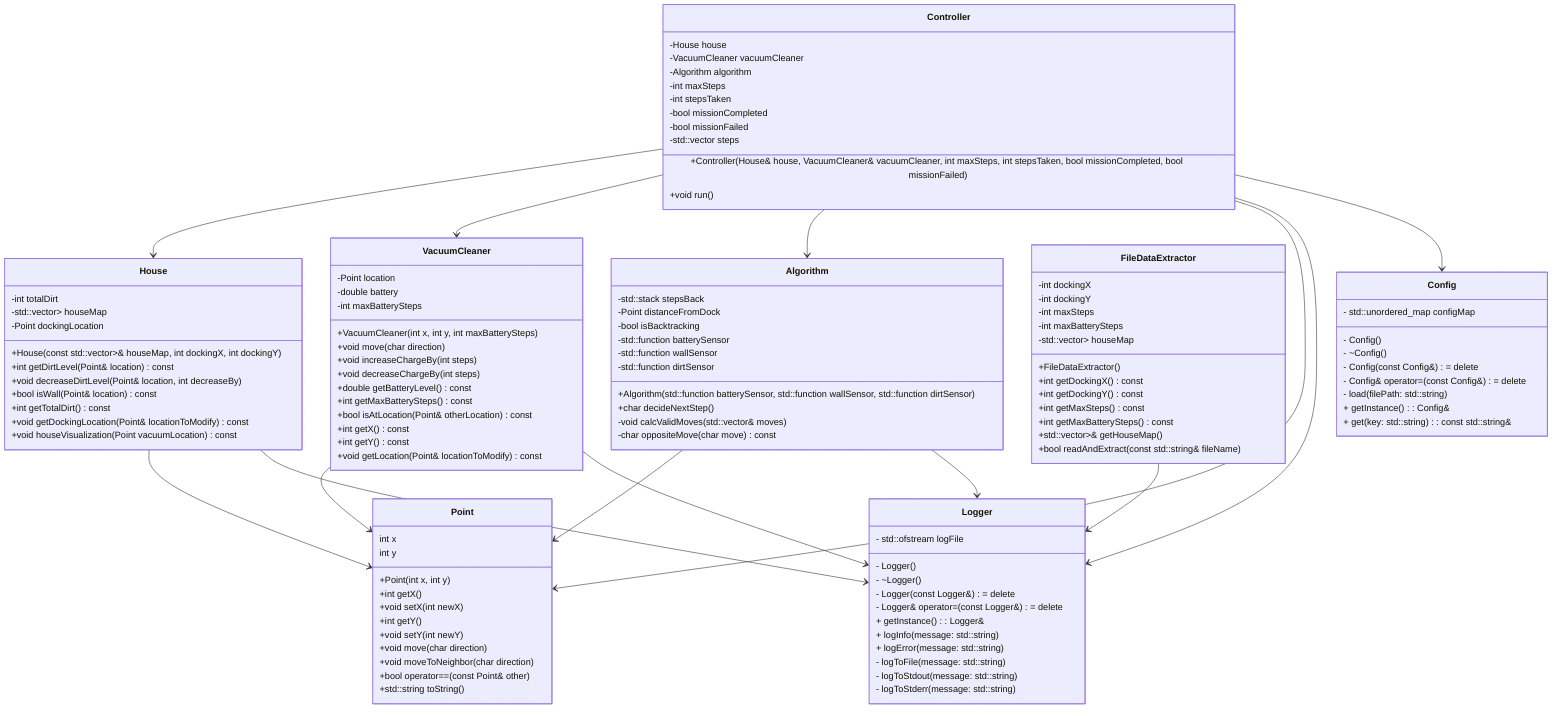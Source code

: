classDiagram
    class Algorithm {
        +Algorithm(std::function<double()> batterySensor, std::function<bool(char)> wallSensor, std::function<int(char)> dirtSensor)
        +char decideNextStep()
        -void calcValidMoves(std::vector<char>& moves)
        -char oppositeMove(char move) const
        -std::stack<char> stepsBack
        -Point distanceFromDock
        -bool isBacktracking
        -std::function<double> batterySensor
        -std::function<bool,char> wallSensor
        -std::function<int,char> dirtSensor
    }

    class Point {
        int x
        int y
        +Point(int x, int y)
        +int getX()
        +void setX(int newX)
        +int getY()
        +void setY(int newY)
        +void move(char direction)
        +void moveToNeighbor(char direction)
        +bool operator==(const Point& other)
        +std::string toString()
    }

    class VacuumCleaner {
        -Point location
        -double battery
        -int maxBatterySteps
        +VacuumCleaner(int x, int y, int maxBatterySteps)
        +void move(char direction)
        +void increaseChargeBy(int steps)
        +void decreaseChargeBy(int steps)
        +double getBatteryLevel() const
        +int getMaxBatterySteps() const
        +bool isAtLocation(Point& otherLocation) const
        +int getX() const
        +int getY() const
        +void getLocation(Point& locationToModify) const
    }

    class House {
        -int totalDirt
        -std::vector<std::vector<int>> houseMap
        -Point dockingLocation
        +House(const std::vector<std::vector<int>>& houseMap, int dockingX, int dockingY)
        +int getDirtLevel(Point& location) const
        +void decreaseDirtLevel(Point& location, int decreaseBy)
        +bool isWall(Point& location) const
        +int getTotalDirt() const
        +void getDockingLocation(Point& locationToModify) const
        +void houseVisualization(Point vacuumLocation) const
    }

    class FileDataExtractor {
        -int dockingX
        -int dockingY
        -int maxSteps
        -int maxBatterySteps
        -std::vector<std::vector<int>> houseMap
        +FileDataExtractor()
        +int getDockingX() const
        +int getDockingY() const
        +int getMaxSteps() const
        +int getMaxBatterySteps() const
        +std::vector<std::vector<int>>& getHouseMap()
        +bool readAndExtract(const std::string& fileName)
    }

    class Controller {
        -House house
        -VacuumCleaner vacuumCleaner
        -Algorithm algorithm
        -int maxSteps
        -int stepsTaken
        -bool missionCompleted
        -bool missionFailed
        -std::vector<char> steps
        +Controller(House& house, VacuumCleaner& vacuumCleaner, int maxSteps, int stepsTaken, bool missionCompleted, bool missionFailed)
        +void run()
    }

    class Logger {
        - std::ofstream logFile
        - Logger()
        - ~Logger()
        - Logger(const Logger&) = delete
        - Logger& operator=(const Logger&) = delete
        + getInstance(): Logger&
        + logInfo(message: std::string)
        + logError(message: std::string)
        - logToFile(message: std::string)
        - logToStdout(message: std::string)
        - logToStderr(message: std::string)
    }

    class Config {
        - std::unordered_map<std::string, std::string> configMap
        - Config()
        - ~Config()
        - Config(const Config&) = delete
        - Config& operator=(const Config&) = delete
        - load(filePath: std::string)
        + getInstance(): Config&
        + get(key: std::string): const std::string&
    }

    Algorithm --> Point
    Algorithm --> Logger
    FileDataExtractor --> Logger
    Controller --> House
    Controller --> VacuumCleaner
    Controller --> Algorithm
    Controller --> Point
    Controller --> Logger
    Controller --> Config
    House --> Point
    House --> Logger
    VacuumCleaner --> Point
    VacuumCleaner --> Logger